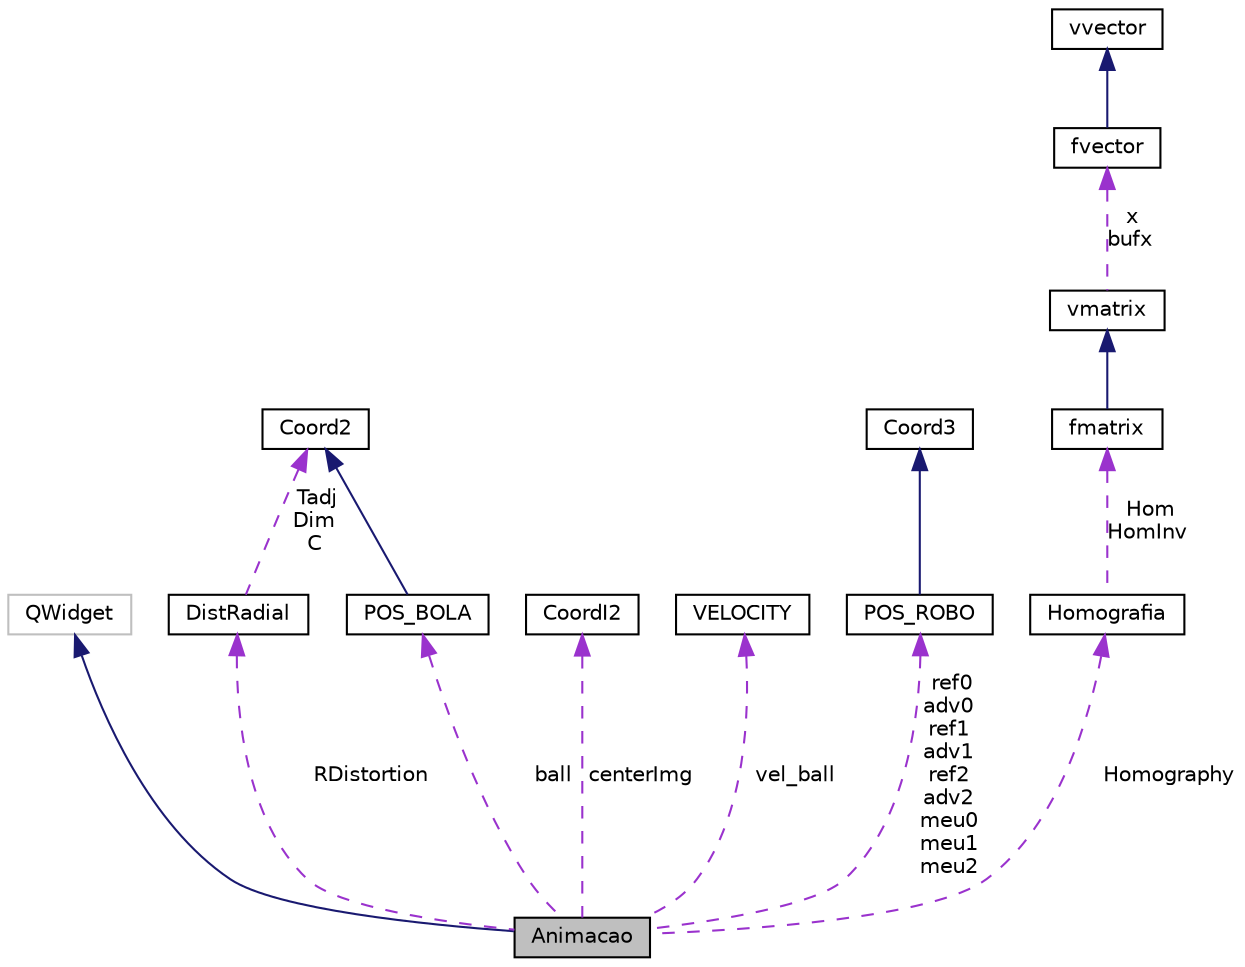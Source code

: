 digraph "Animacao"
{
  edge [fontname="Helvetica",fontsize="10",labelfontname="Helvetica",labelfontsize="10"];
  node [fontname="Helvetica",fontsize="10",shape=record];
  Node1 [label="Animacao",height=0.2,width=0.4,color="black", fillcolor="grey75", style="filled", fontcolor="black"];
  Node2 -> Node1 [dir="back",color="midnightblue",fontsize="10",style="solid",fontname="Helvetica"];
  Node2 [label="QWidget",height=0.2,width=0.4,color="grey75", fillcolor="white", style="filled"];
  Node3 -> Node1 [dir="back",color="darkorchid3",fontsize="10",style="dashed",label=" RDistortion" ,fontname="Helvetica"];
  Node3 [label="DistRadial",height=0.2,width=0.4,color="black", fillcolor="white", style="filled",URL="$classDistRadial.html"];
  Node4 -> Node3 [dir="back",color="darkorchid3",fontsize="10",style="dashed",label=" Tadj\nDim\nC" ,fontname="Helvetica"];
  Node4 [label="Coord2",height=0.2,width=0.4,color="black", fillcolor="white", style="filled",URL="$structCoord2.html"];
  Node5 -> Node1 [dir="back",color="darkorchid3",fontsize="10",style="dashed",label=" centerImg" ,fontname="Helvetica"];
  Node5 [label="CoordI2",height=0.2,width=0.4,color="black", fillcolor="white", style="filled",URL="$classCoordI2.html"];
  Node6 -> Node1 [dir="back",color="darkorchid3",fontsize="10",style="dashed",label=" vel_ball" ,fontname="Helvetica"];
  Node6 [label="VELOCITY",height=0.2,width=0.4,color="black", fillcolor="white", style="filled",URL="$structVELOCITY.html"];
  Node7 -> Node1 [dir="back",color="darkorchid3",fontsize="10",style="dashed",label=" ref0\nadv0\nref1\nadv1\nref2\nadv2\nmeu0\nmeu1\nmeu2" ,fontname="Helvetica"];
  Node7 [label="POS_ROBO",height=0.2,width=0.4,color="black", fillcolor="white", style="filled",URL="$structPOS__ROBO.html"];
  Node8 -> Node7 [dir="back",color="midnightblue",fontsize="10",style="solid",fontname="Helvetica"];
  Node8 [label="Coord3",height=0.2,width=0.4,color="black", fillcolor="white", style="filled",URL="$structCoord3.html"];
  Node9 -> Node1 [dir="back",color="darkorchid3",fontsize="10",style="dashed",label=" ball" ,fontname="Helvetica"];
  Node9 [label="POS_BOLA",height=0.2,width=0.4,color="black", fillcolor="white", style="filled",URL="$structPOS__BOLA.html"];
  Node4 -> Node9 [dir="back",color="midnightblue",fontsize="10",style="solid",fontname="Helvetica"];
  Node10 -> Node1 [dir="back",color="darkorchid3",fontsize="10",style="dashed",label=" Homography" ,fontname="Helvetica"];
  Node10 [label="Homografia",height=0.2,width=0.4,color="black", fillcolor="white", style="filled",URL="$classHomografia.html"];
  Node11 -> Node10 [dir="back",color="darkorchid3",fontsize="10",style="dashed",label=" Hom\nHomInv" ,fontname="Helvetica"];
  Node11 [label="fmatrix",height=0.2,width=0.4,color="black", fillcolor="white", style="filled",URL="$classfmatrix.html"];
  Node12 -> Node11 [dir="back",color="midnightblue",fontsize="10",style="solid",fontname="Helvetica"];
  Node12 [label="vmatrix",height=0.2,width=0.4,color="black", fillcolor="white", style="filled",URL="$classvmatrix.html"];
  Node13 -> Node12 [dir="back",color="darkorchid3",fontsize="10",style="dashed",label=" x\nbufx" ,fontname="Helvetica"];
  Node13 [label="fvector",height=0.2,width=0.4,color="black", fillcolor="white", style="filled",URL="$classfvector.html"];
  Node14 -> Node13 [dir="back",color="midnightblue",fontsize="10",style="solid",fontname="Helvetica"];
  Node14 [label="vvector",height=0.2,width=0.4,color="black", fillcolor="white", style="filled",URL="$classvvector.html"];
}
